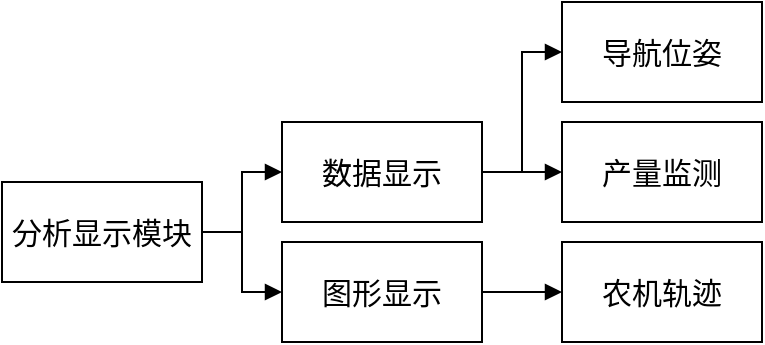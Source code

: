 <mxfile version="24.8.6">
  <diagram name="第 1 页" id="brEmzPkUTvlTsnMzLAOs">
    <mxGraphModel dx="794" dy="513" grid="1" gridSize="10" guides="1" tooltips="1" connect="1" arrows="1" fold="1" page="1" pageScale="1" pageWidth="1654" pageHeight="1169" math="0" shadow="0">
      <root>
        <mxCell id="0" />
        <mxCell id="1" parent="0" />
        <mxCell id="DRtAeos1hSPKdQ_mvPpc-5" value="" style="edgeStyle=orthogonalEdgeStyle;rounded=0;orthogonalLoop=1;jettySize=auto;html=1;endArrow=block;endFill=1;" edge="1" parent="1" source="DRtAeos1hSPKdQ_mvPpc-1" target="DRtAeos1hSPKdQ_mvPpc-4">
          <mxGeometry relative="1" as="geometry" />
        </mxCell>
        <mxCell id="DRtAeos1hSPKdQ_mvPpc-7" style="edgeStyle=orthogonalEdgeStyle;rounded=0;orthogonalLoop=1;jettySize=auto;html=1;entryX=0;entryY=0.5;entryDx=0;entryDy=0;endArrow=block;endFill=1;" edge="1" parent="1" source="DRtAeos1hSPKdQ_mvPpc-1" target="DRtAeos1hSPKdQ_mvPpc-6">
          <mxGeometry relative="1" as="geometry" />
        </mxCell>
        <mxCell id="DRtAeos1hSPKdQ_mvPpc-1" value="分析显示模块" style="rounded=0;whiteSpace=wrap;html=1;fontSize=15;" vertex="1" parent="1">
          <mxGeometry x="180" y="150" width="100" height="50" as="geometry" />
        </mxCell>
        <mxCell id="DRtAeos1hSPKdQ_mvPpc-13" style="edgeStyle=orthogonalEdgeStyle;shape=connector;rounded=0;orthogonalLoop=1;jettySize=auto;html=1;entryX=0;entryY=0.5;entryDx=0;entryDy=0;strokeColor=default;align=center;verticalAlign=middle;fontFamily=Helvetica;fontSize=11;fontColor=default;labelBackgroundColor=default;endArrow=block;endFill=1;" edge="1" parent="1" source="DRtAeos1hSPKdQ_mvPpc-4" target="DRtAeos1hSPKdQ_mvPpc-12">
          <mxGeometry relative="1" as="geometry" />
        </mxCell>
        <mxCell id="DRtAeos1hSPKdQ_mvPpc-14" style="edgeStyle=orthogonalEdgeStyle;shape=connector;rounded=0;orthogonalLoop=1;jettySize=auto;html=1;entryX=0;entryY=0.5;entryDx=0;entryDy=0;strokeColor=default;align=center;verticalAlign=middle;fontFamily=Helvetica;fontSize=11;fontColor=default;labelBackgroundColor=default;endArrow=block;endFill=1;" edge="1" parent="1" source="DRtAeos1hSPKdQ_mvPpc-4" target="DRtAeos1hSPKdQ_mvPpc-11">
          <mxGeometry relative="1" as="geometry" />
        </mxCell>
        <mxCell id="DRtAeos1hSPKdQ_mvPpc-4" value="&lt;div&gt;数据显示&lt;/div&gt;" style="rounded=0;whiteSpace=wrap;html=1;fontSize=15;" vertex="1" parent="1">
          <mxGeometry x="320" y="120" width="100" height="50" as="geometry" />
        </mxCell>
        <mxCell id="DRtAeos1hSPKdQ_mvPpc-9" value="" style="edgeStyle=orthogonalEdgeStyle;shape=connector;rounded=0;orthogonalLoop=1;jettySize=auto;html=1;strokeColor=default;align=center;verticalAlign=middle;fontFamily=Helvetica;fontSize=11;fontColor=default;labelBackgroundColor=default;endArrow=block;endFill=1;" edge="1" parent="1" source="DRtAeos1hSPKdQ_mvPpc-6" target="DRtAeos1hSPKdQ_mvPpc-8">
          <mxGeometry relative="1" as="geometry" />
        </mxCell>
        <mxCell id="DRtAeos1hSPKdQ_mvPpc-6" value="&lt;div&gt;图形显示&lt;/div&gt;" style="rounded=0;whiteSpace=wrap;html=1;fontSize=15;" vertex="1" parent="1">
          <mxGeometry x="320" y="180" width="100" height="50" as="geometry" />
        </mxCell>
        <mxCell id="DRtAeos1hSPKdQ_mvPpc-8" value="&lt;div&gt;农机轨迹&lt;/div&gt;" style="rounded=0;whiteSpace=wrap;html=1;fontSize=15;" vertex="1" parent="1">
          <mxGeometry x="460" y="180" width="100" height="50" as="geometry" />
        </mxCell>
        <mxCell id="DRtAeos1hSPKdQ_mvPpc-11" value="导航位姿" style="rounded=0;whiteSpace=wrap;html=1;fontSize=15;" vertex="1" parent="1">
          <mxGeometry x="460" y="60" width="100" height="50" as="geometry" />
        </mxCell>
        <mxCell id="DRtAeos1hSPKdQ_mvPpc-12" value="产量监测" style="rounded=0;whiteSpace=wrap;html=1;fontSize=15;" vertex="1" parent="1">
          <mxGeometry x="460" y="120" width="100" height="50" as="geometry" />
        </mxCell>
      </root>
    </mxGraphModel>
  </diagram>
</mxfile>
